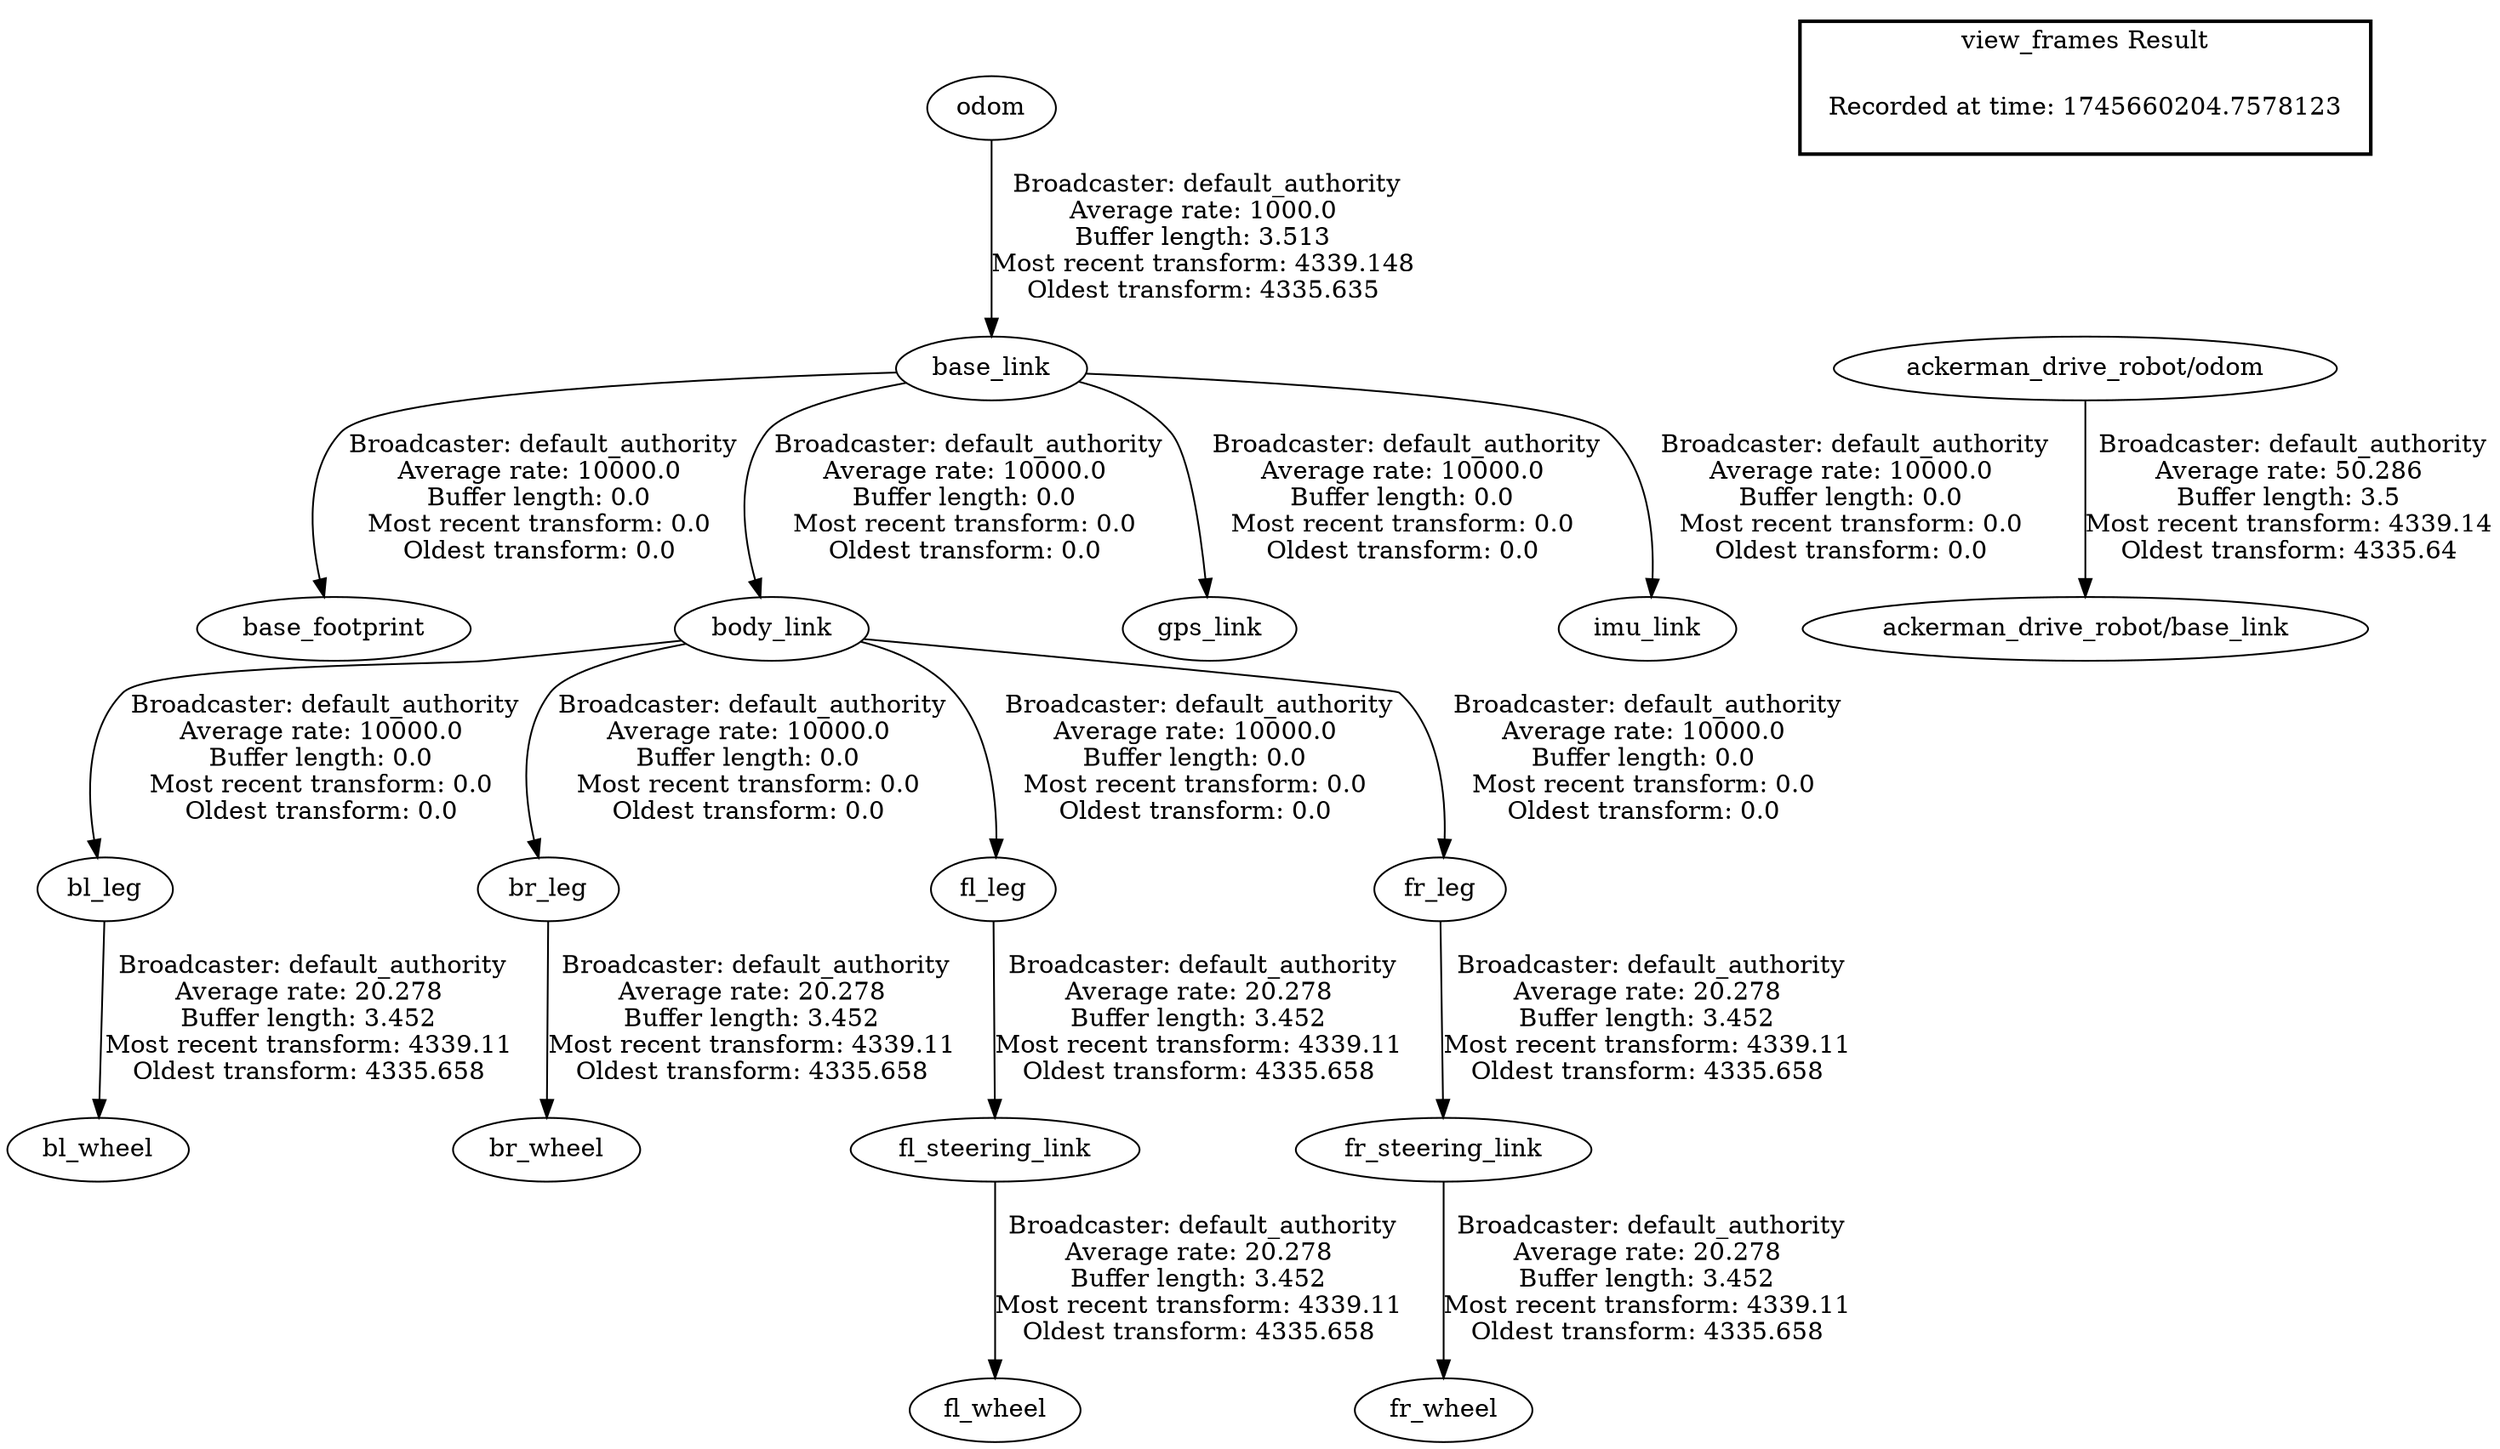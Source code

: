 digraph G {
"odom" -> "base_link"[label=" Broadcaster: default_authority\nAverage rate: 1000.0\nBuffer length: 3.513\nMost recent transform: 4339.148\nOldest transform: 4335.635\n"];
"base_link" -> "base_footprint"[label=" Broadcaster: default_authority\nAverage rate: 10000.0\nBuffer length: 0.0\nMost recent transform: 0.0\nOldest transform: 0.0\n"];
"body_link" -> "bl_leg"[label=" Broadcaster: default_authority\nAverage rate: 10000.0\nBuffer length: 0.0\nMost recent transform: 0.0\nOldest transform: 0.0\n"];
"base_link" -> "body_link"[label=" Broadcaster: default_authority\nAverage rate: 10000.0\nBuffer length: 0.0\nMost recent transform: 0.0\nOldest transform: 0.0\n"];
"body_link" -> "br_leg"[label=" Broadcaster: default_authority\nAverage rate: 10000.0\nBuffer length: 0.0\nMost recent transform: 0.0\nOldest transform: 0.0\n"];
"body_link" -> "fl_leg"[label=" Broadcaster: default_authority\nAverage rate: 10000.0\nBuffer length: 0.0\nMost recent transform: 0.0\nOldest transform: 0.0\n"];
"body_link" -> "fr_leg"[label=" Broadcaster: default_authority\nAverage rate: 10000.0\nBuffer length: 0.0\nMost recent transform: 0.0\nOldest transform: 0.0\n"];
"base_link" -> "gps_link"[label=" Broadcaster: default_authority\nAverage rate: 10000.0\nBuffer length: 0.0\nMost recent transform: 0.0\nOldest transform: 0.0\n"];
"base_link" -> "imu_link"[label=" Broadcaster: default_authority\nAverage rate: 10000.0\nBuffer length: 0.0\nMost recent transform: 0.0\nOldest transform: 0.0\n"];
"ackerman_drive_robot/odom" -> "ackerman_drive_robot/base_link"[label=" Broadcaster: default_authority\nAverage rate: 50.286\nBuffer length: 3.5\nMost recent transform: 4339.14\nOldest transform: 4335.64\n"];
"bl_leg" -> "bl_wheel"[label=" Broadcaster: default_authority\nAverage rate: 20.278\nBuffer length: 3.452\nMost recent transform: 4339.11\nOldest transform: 4335.658\n"];
"br_leg" -> "br_wheel"[label=" Broadcaster: default_authority\nAverage rate: 20.278\nBuffer length: 3.452\nMost recent transform: 4339.11\nOldest transform: 4335.658\n"];
"fl_leg" -> "fl_steering_link"[label=" Broadcaster: default_authority\nAverage rate: 20.278\nBuffer length: 3.452\nMost recent transform: 4339.11\nOldest transform: 4335.658\n"];
"fl_steering_link" -> "fl_wheel"[label=" Broadcaster: default_authority\nAverage rate: 20.278\nBuffer length: 3.452\nMost recent transform: 4339.11\nOldest transform: 4335.658\n"];
"fr_leg" -> "fr_steering_link"[label=" Broadcaster: default_authority\nAverage rate: 20.278\nBuffer length: 3.452\nMost recent transform: 4339.11\nOldest transform: 4335.658\n"];
"fr_steering_link" -> "fr_wheel"[label=" Broadcaster: default_authority\nAverage rate: 20.278\nBuffer length: 3.452\nMost recent transform: 4339.11\nOldest transform: 4335.658\n"];
edge [style=invis];
 subgraph cluster_legend { style=bold; color=black; label ="view_frames Result";
"Recorded at time: 1745660204.7578123"[ shape=plaintext ] ;
}->"ackerman_drive_robot/odom";
}